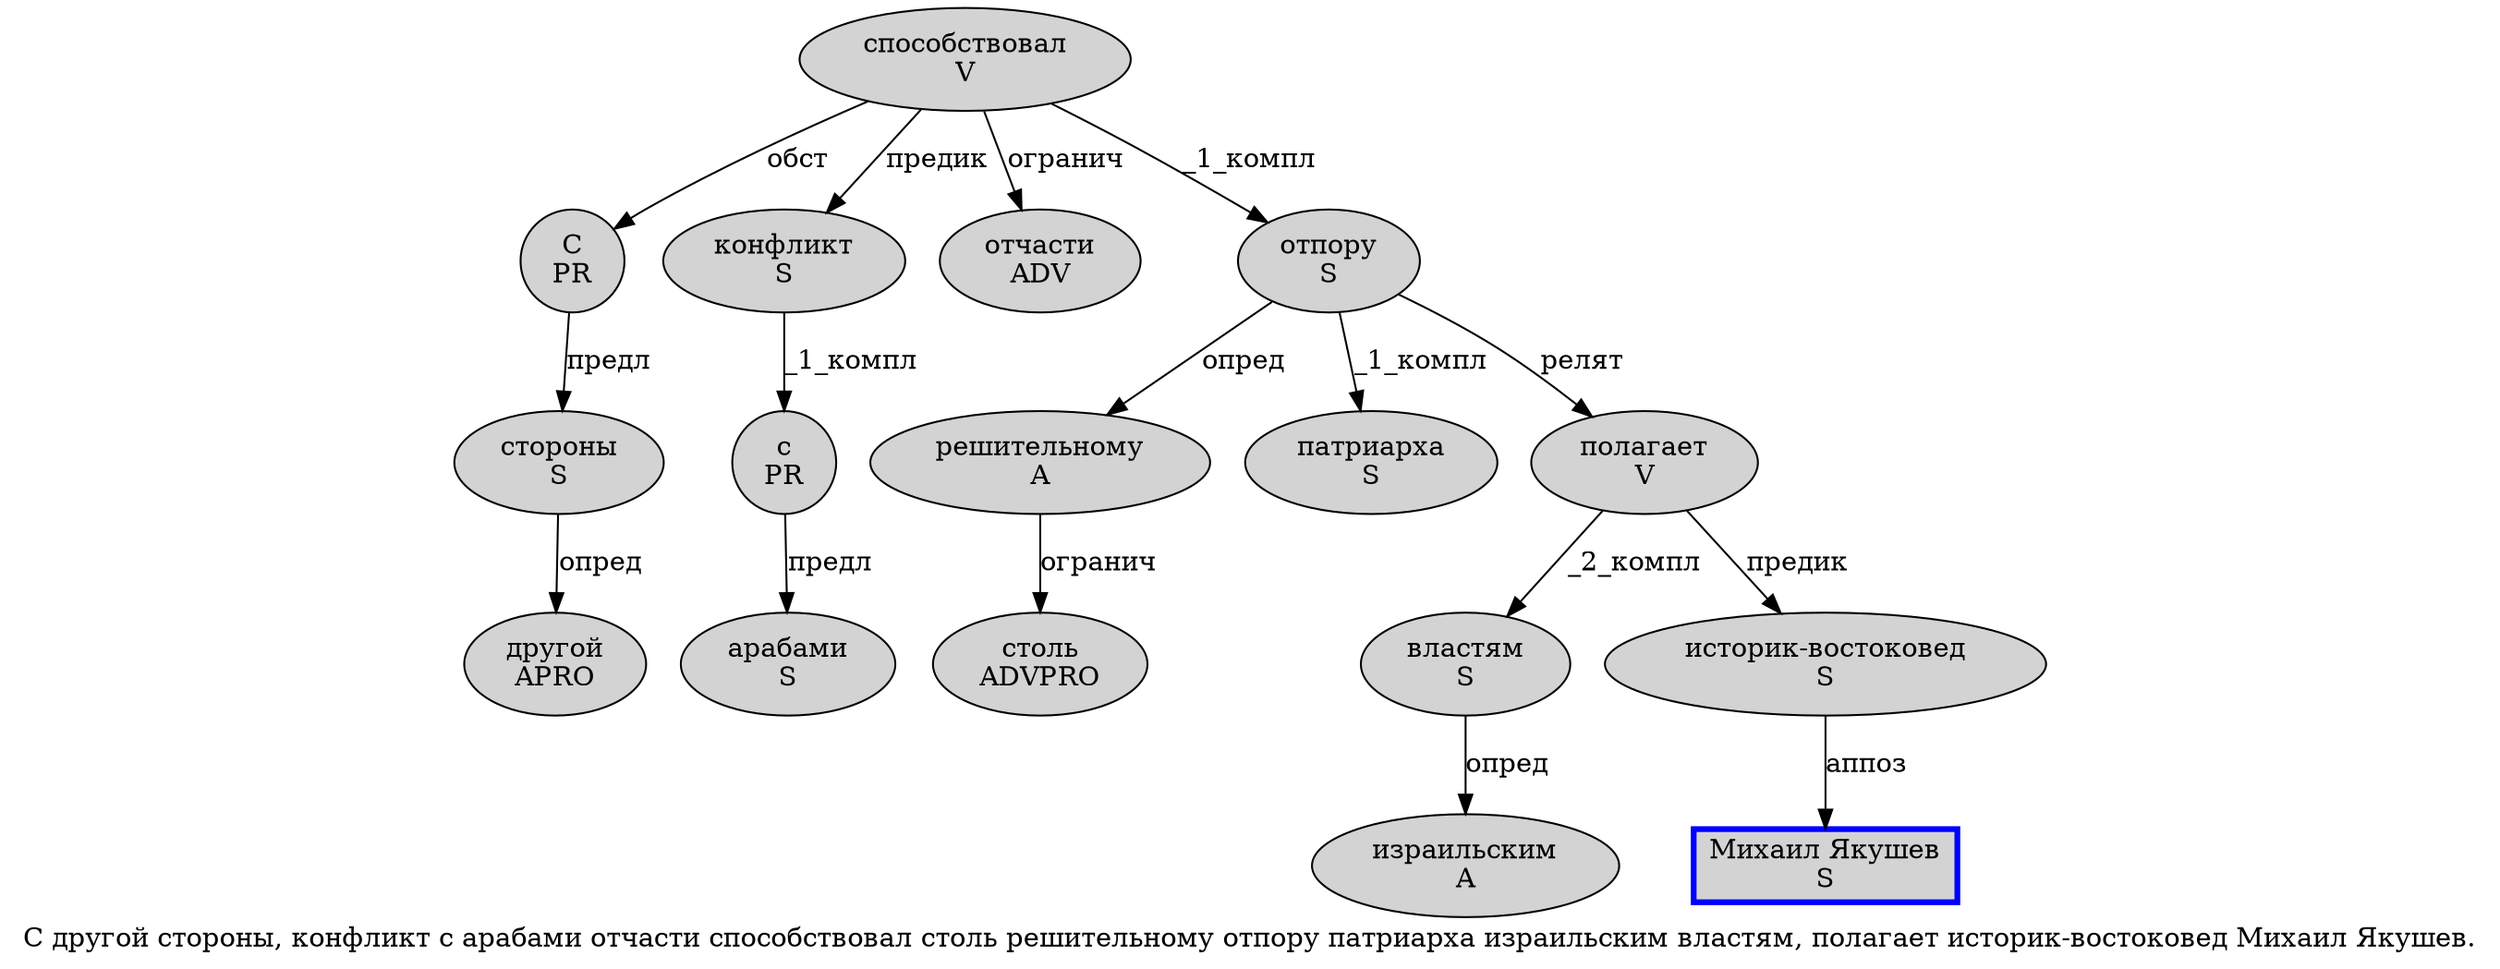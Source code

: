 digraph SENTENCE_239 {
	graph [label="С другой стороны, конфликт с арабами отчасти способствовал столь решительному отпору патриарха израильским властям, полагает историк-востоковед Михаил Якушев."]
	node [style=filled]
		0 [label="С
PR" color="" fillcolor=lightgray penwidth=1 shape=ellipse]
		1 [label="другой
APRO" color="" fillcolor=lightgray penwidth=1 shape=ellipse]
		2 [label="стороны
S" color="" fillcolor=lightgray penwidth=1 shape=ellipse]
		4 [label="конфликт
S" color="" fillcolor=lightgray penwidth=1 shape=ellipse]
		5 [label="с
PR" color="" fillcolor=lightgray penwidth=1 shape=ellipse]
		6 [label="арабами
S" color="" fillcolor=lightgray penwidth=1 shape=ellipse]
		7 [label="отчасти
ADV" color="" fillcolor=lightgray penwidth=1 shape=ellipse]
		8 [label="способствовал
V" color="" fillcolor=lightgray penwidth=1 shape=ellipse]
		9 [label="столь
ADVPRO" color="" fillcolor=lightgray penwidth=1 shape=ellipse]
		10 [label="решительному
A" color="" fillcolor=lightgray penwidth=1 shape=ellipse]
		11 [label="отпору
S" color="" fillcolor=lightgray penwidth=1 shape=ellipse]
		12 [label="патриарха
S" color="" fillcolor=lightgray penwidth=1 shape=ellipse]
		13 [label="израильским
A" color="" fillcolor=lightgray penwidth=1 shape=ellipse]
		14 [label="властям
S" color="" fillcolor=lightgray penwidth=1 shape=ellipse]
		16 [label="полагает
V" color="" fillcolor=lightgray penwidth=1 shape=ellipse]
		17 [label="историк-востоковед
S" color="" fillcolor=lightgray penwidth=1 shape=ellipse]
		18 [label="Михаил Якушев
S" color=blue fillcolor=lightgray penwidth=3 shape=box]
			14 -> 13 [label="опред"]
			2 -> 1 [label="опред"]
			5 -> 6 [label="предл"]
			10 -> 9 [label="огранич"]
			16 -> 14 [label="_2_компл"]
			16 -> 17 [label="предик"]
			17 -> 18 [label="аппоз"]
			11 -> 10 [label="опред"]
			11 -> 12 [label="_1_компл"]
			11 -> 16 [label="релят"]
			4 -> 5 [label="_1_компл"]
			0 -> 2 [label="предл"]
			8 -> 0 [label="обст"]
			8 -> 4 [label="предик"]
			8 -> 7 [label="огранич"]
			8 -> 11 [label="_1_компл"]
}